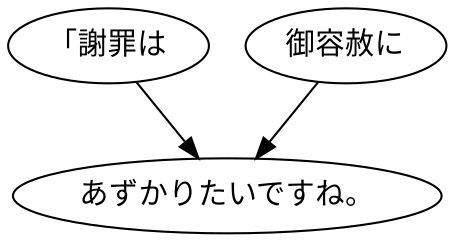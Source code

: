 digraph graph8718 {
	node0 [label="「謝罪は"];
	node1 [label="御容赦に"];
	node2 [label="あずかりたいですね。"];
	node0 -> node2;
	node1 -> node2;
}
